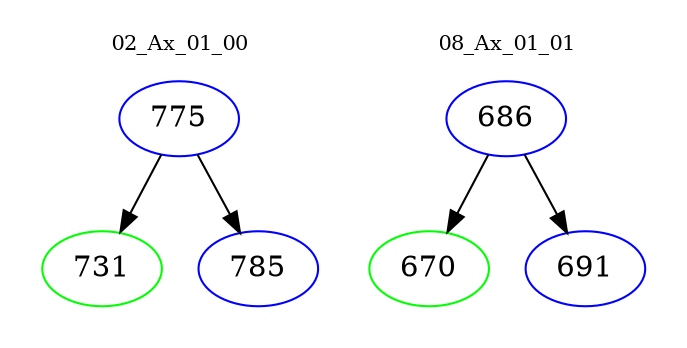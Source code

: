 digraph{
subgraph cluster_0 {
color = white
label = "02_Ax_01_00";
fontsize=10;
T0_775 [label="775", color="blue"]
T0_775 -> T0_731 [color="black"]
T0_731 [label="731", color="green"]
T0_775 -> T0_785 [color="black"]
T0_785 [label="785", color="blue"]
}
subgraph cluster_1 {
color = white
label = "08_Ax_01_01";
fontsize=10;
T1_686 [label="686", color="blue"]
T1_686 -> T1_670 [color="black"]
T1_670 [label="670", color="green"]
T1_686 -> T1_691 [color="black"]
T1_691 [label="691", color="blue"]
}
}
